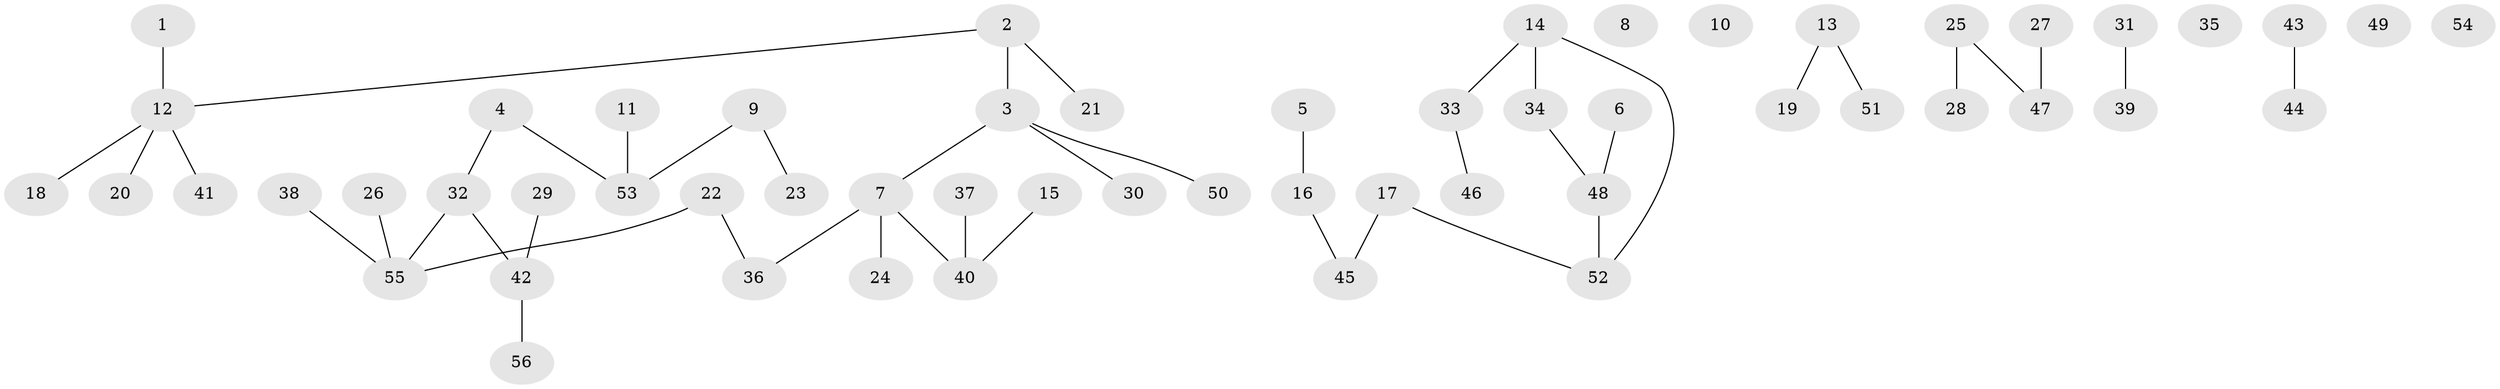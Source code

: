 // Generated by graph-tools (version 1.1) at 2025/39/03/09/25 04:39:17]
// undirected, 56 vertices, 46 edges
graph export_dot {
graph [start="1"]
  node [color=gray90,style=filled];
  1;
  2;
  3;
  4;
  5;
  6;
  7;
  8;
  9;
  10;
  11;
  12;
  13;
  14;
  15;
  16;
  17;
  18;
  19;
  20;
  21;
  22;
  23;
  24;
  25;
  26;
  27;
  28;
  29;
  30;
  31;
  32;
  33;
  34;
  35;
  36;
  37;
  38;
  39;
  40;
  41;
  42;
  43;
  44;
  45;
  46;
  47;
  48;
  49;
  50;
  51;
  52;
  53;
  54;
  55;
  56;
  1 -- 12;
  2 -- 3;
  2 -- 12;
  2 -- 21;
  3 -- 7;
  3 -- 30;
  3 -- 50;
  4 -- 32;
  4 -- 53;
  5 -- 16;
  6 -- 48;
  7 -- 24;
  7 -- 36;
  7 -- 40;
  9 -- 23;
  9 -- 53;
  11 -- 53;
  12 -- 18;
  12 -- 20;
  12 -- 41;
  13 -- 19;
  13 -- 51;
  14 -- 33;
  14 -- 34;
  14 -- 52;
  15 -- 40;
  16 -- 45;
  17 -- 45;
  17 -- 52;
  22 -- 36;
  22 -- 55;
  25 -- 28;
  25 -- 47;
  26 -- 55;
  27 -- 47;
  29 -- 42;
  31 -- 39;
  32 -- 42;
  32 -- 55;
  33 -- 46;
  34 -- 48;
  37 -- 40;
  38 -- 55;
  42 -- 56;
  43 -- 44;
  48 -- 52;
}
